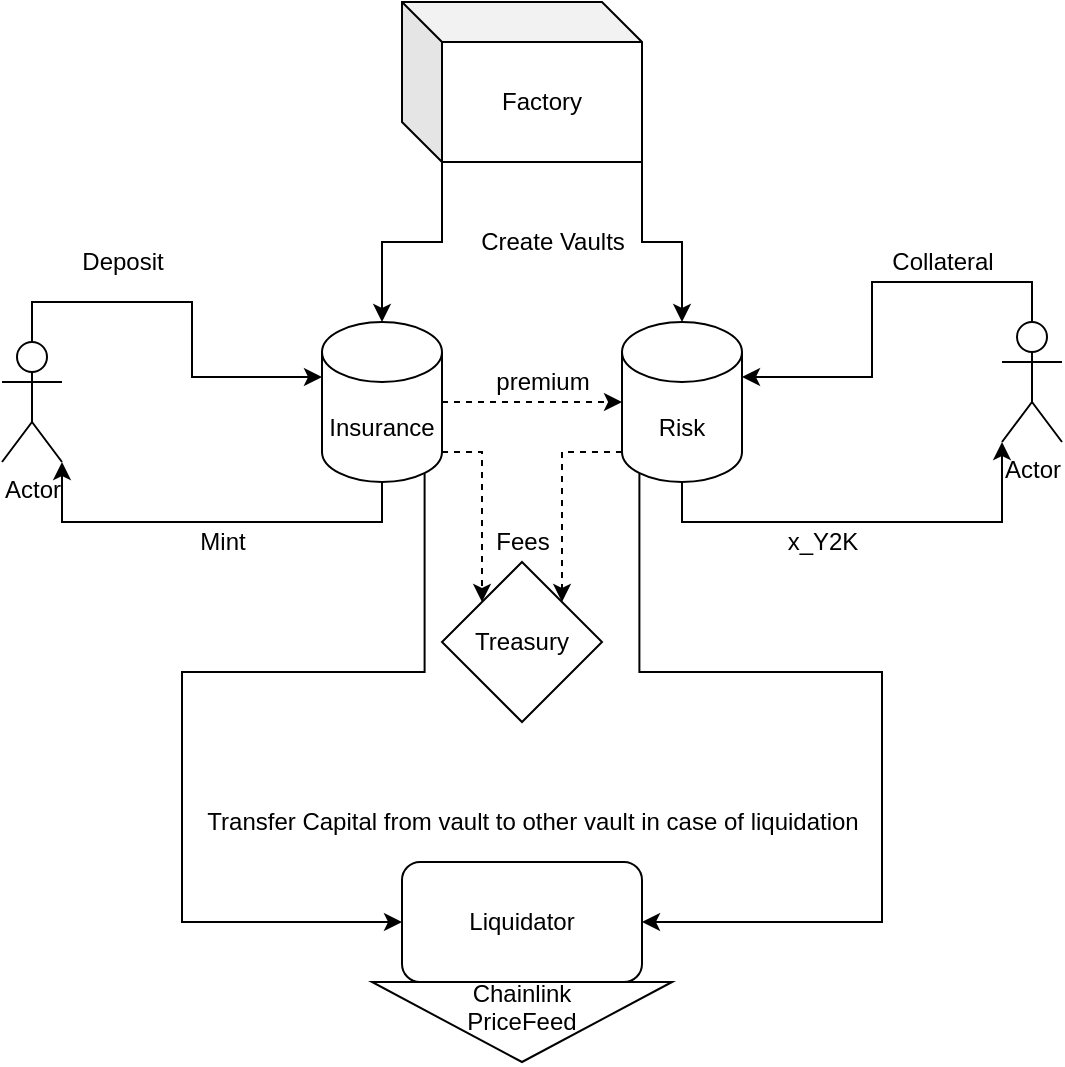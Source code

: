 <mxfile version="17.5.0" type="device" pages="4"><diagram id="p2jZrRvAXjjpebgg3gfe" name="FLOWCHART"><mxGraphModel dx="1065" dy="449" grid="1" gridSize="10" guides="1" tooltips="1" connect="1" arrows="1" fold="1" page="1" pageScale="1" pageWidth="850" pageHeight="1100" math="0" shadow="0"><root><mxCell id="0"/><mxCell id="1" parent="0"/><mxCell id="EqM3Z60gVRz5UgTn71Z5-6" style="edgeStyle=orthogonalEdgeStyle;rounded=0;orthogonalLoop=1;jettySize=auto;html=1;exitX=0;exitY=0;exitDx=20;exitDy=80;exitPerimeter=0;entryX=0.5;entryY=0;entryDx=0;entryDy=0;entryPerimeter=0;" parent="1" source="EqM3Z60gVRz5UgTn71Z5-1" target="EqM3Z60gVRz5UgTn71Z5-4" edge="1"><mxGeometry relative="1" as="geometry"/></mxCell><mxCell id="EqM3Z60gVRz5UgTn71Z5-7" style="edgeStyle=orthogonalEdgeStyle;rounded=0;orthogonalLoop=1;jettySize=auto;html=1;exitX=1;exitY=1;exitDx=0;exitDy=0;exitPerimeter=0;" parent="1" source="EqM3Z60gVRz5UgTn71Z5-1" target="EqM3Z60gVRz5UgTn71Z5-5" edge="1"><mxGeometry relative="1" as="geometry"/></mxCell><mxCell id="EqM3Z60gVRz5UgTn71Z5-1" value="Factory" style="shape=cube;whiteSpace=wrap;html=1;boundedLbl=1;backgroundOutline=1;darkOpacity=0.05;darkOpacity2=0.1;" parent="1" vertex="1"><mxGeometry x="270" y="20" width="120" height="80" as="geometry"/></mxCell><mxCell id="EqM3Z60gVRz5UgTn71Z5-17" style="edgeStyle=orthogonalEdgeStyle;rounded=0;orthogonalLoop=1;jettySize=auto;html=1;exitX=0.5;exitY=1;exitDx=0;exitDy=0;exitPerimeter=0;entryX=1;entryY=1;entryDx=0;entryDy=0;entryPerimeter=0;" parent="1" source="EqM3Z60gVRz5UgTn71Z5-4" target="EqM3Z60gVRz5UgTn71Z5-10" edge="1"><mxGeometry relative="1" as="geometry"/></mxCell><mxCell id="EqM3Z60gVRz5UgTn71Z5-21" style="edgeStyle=orthogonalEdgeStyle;rounded=0;orthogonalLoop=1;jettySize=auto;html=1;exitX=1;exitY=0.5;exitDx=0;exitDy=0;exitPerimeter=0;entryX=0;entryY=0.5;entryDx=0;entryDy=0;entryPerimeter=0;dashed=1;" parent="1" source="EqM3Z60gVRz5UgTn71Z5-4" target="EqM3Z60gVRz5UgTn71Z5-5" edge="1"><mxGeometry relative="1" as="geometry"/></mxCell><mxCell id="EqM3Z60gVRz5UgTn71Z5-26" style="edgeStyle=orthogonalEdgeStyle;rounded=0;orthogonalLoop=1;jettySize=auto;html=1;exitX=1;exitY=1;exitDx=0;exitDy=-15;exitPerimeter=0;entryX=0;entryY=0;entryDx=0;entryDy=0;dashed=1;" parent="1" source="EqM3Z60gVRz5UgTn71Z5-4" target="EqM3Z60gVRz5UgTn71Z5-23" edge="1"><mxGeometry relative="1" as="geometry"/></mxCell><mxCell id="EqM3Z60gVRz5UgTn71Z5-29" style="edgeStyle=orthogonalEdgeStyle;rounded=0;orthogonalLoop=1;jettySize=auto;html=1;exitX=0.855;exitY=1;exitDx=0;exitDy=-4.35;exitPerimeter=0;entryX=0;entryY=0.5;entryDx=0;entryDy=0;" parent="1" source="EqM3Z60gVRz5UgTn71Z5-4" target="EqM3Z60gVRz5UgTn71Z5-28" edge="1"><mxGeometry relative="1" as="geometry"><Array as="points"><mxPoint x="281" y="355"/><mxPoint x="160" y="355"/><mxPoint x="160" y="480"/></Array></mxGeometry></mxCell><mxCell id="EqM3Z60gVRz5UgTn71Z5-4" value="Insurance" style="shape=cylinder3;whiteSpace=wrap;html=1;boundedLbl=1;backgroundOutline=1;size=15;" parent="1" vertex="1"><mxGeometry x="230" y="180" width="60" height="80" as="geometry"/></mxCell><mxCell id="EqM3Z60gVRz5UgTn71Z5-19" style="edgeStyle=orthogonalEdgeStyle;rounded=0;orthogonalLoop=1;jettySize=auto;html=1;exitX=0.5;exitY=1;exitDx=0;exitDy=0;exitPerimeter=0;entryX=0;entryY=1;entryDx=0;entryDy=0;entryPerimeter=0;" parent="1" source="EqM3Z60gVRz5UgTn71Z5-5" target="EqM3Z60gVRz5UgTn71Z5-9" edge="1"><mxGeometry relative="1" as="geometry"/></mxCell><mxCell id="EqM3Z60gVRz5UgTn71Z5-25" style="edgeStyle=orthogonalEdgeStyle;rounded=0;orthogonalLoop=1;jettySize=auto;html=1;exitX=0;exitY=1;exitDx=0;exitDy=-15;exitPerimeter=0;entryX=1;entryY=0;entryDx=0;entryDy=0;dashed=1;" parent="1" source="EqM3Z60gVRz5UgTn71Z5-5" target="EqM3Z60gVRz5UgTn71Z5-23" edge="1"><mxGeometry relative="1" as="geometry"/></mxCell><mxCell id="EqM3Z60gVRz5UgTn71Z5-30" style="edgeStyle=orthogonalEdgeStyle;rounded=0;orthogonalLoop=1;jettySize=auto;html=1;exitX=0.145;exitY=1;exitDx=0;exitDy=-4.35;exitPerimeter=0;entryX=1;entryY=0.5;entryDx=0;entryDy=0;" parent="1" source="EqM3Z60gVRz5UgTn71Z5-5" target="EqM3Z60gVRz5UgTn71Z5-28" edge="1"><mxGeometry relative="1" as="geometry"><Array as="points"><mxPoint x="389" y="355"/><mxPoint x="510" y="355"/><mxPoint x="510" y="480"/></Array></mxGeometry></mxCell><mxCell id="EqM3Z60gVRz5UgTn71Z5-5" value="Risk" style="shape=cylinder3;whiteSpace=wrap;html=1;boundedLbl=1;backgroundOutline=1;size=15;" parent="1" vertex="1"><mxGeometry x="380" y="180" width="60" height="80" as="geometry"/></mxCell><mxCell id="EqM3Z60gVRz5UgTn71Z5-8" value="Create Vaults" style="text;html=1;align=center;verticalAlign=middle;resizable=0;points=[];autosize=1;strokeColor=none;fillColor=none;" parent="1" vertex="1"><mxGeometry x="300" y="130" width="90" height="20" as="geometry"/></mxCell><mxCell id="EqM3Z60gVRz5UgTn71Z5-14" style="edgeStyle=orthogonalEdgeStyle;rounded=0;orthogonalLoop=1;jettySize=auto;html=1;exitX=0.5;exitY=0;exitDx=0;exitDy=0;exitPerimeter=0;entryX=1;entryY=0;entryDx=0;entryDy=27.5;entryPerimeter=0;" parent="1" source="EqM3Z60gVRz5UgTn71Z5-9" target="EqM3Z60gVRz5UgTn71Z5-5" edge="1"><mxGeometry relative="1" as="geometry"/></mxCell><mxCell id="EqM3Z60gVRz5UgTn71Z5-9" value="Actor" style="shape=umlActor;verticalLabelPosition=bottom;verticalAlign=top;html=1;outlineConnect=0;" parent="1" vertex="1"><mxGeometry x="570" y="180" width="30" height="60" as="geometry"/></mxCell><mxCell id="EqM3Z60gVRz5UgTn71Z5-13" style="edgeStyle=orthogonalEdgeStyle;rounded=0;orthogonalLoop=1;jettySize=auto;html=1;exitX=0.5;exitY=0;exitDx=0;exitDy=0;exitPerimeter=0;entryX=0;entryY=0;entryDx=0;entryDy=27.5;entryPerimeter=0;" parent="1" source="EqM3Z60gVRz5UgTn71Z5-10" target="EqM3Z60gVRz5UgTn71Z5-4" edge="1"><mxGeometry relative="1" as="geometry"/></mxCell><mxCell id="EqM3Z60gVRz5UgTn71Z5-10" value="Actor" style="shape=umlActor;verticalLabelPosition=bottom;verticalAlign=top;html=1;outlineConnect=0;" parent="1" vertex="1"><mxGeometry x="70" y="190" width="30" height="60" as="geometry"/></mxCell><mxCell id="EqM3Z60gVRz5UgTn71Z5-15" value="Deposit" style="text;html=1;align=center;verticalAlign=middle;resizable=0;points=[];autosize=1;strokeColor=none;fillColor=none;" parent="1" vertex="1"><mxGeometry x="100" y="140" width="60" height="20" as="geometry"/></mxCell><mxCell id="EqM3Z60gVRz5UgTn71Z5-16" value="Collateral" style="text;html=1;align=center;verticalAlign=middle;resizable=0;points=[];autosize=1;strokeColor=none;fillColor=none;" parent="1" vertex="1"><mxGeometry x="505" y="140" width="70" height="20" as="geometry"/></mxCell><mxCell id="EqM3Z60gVRz5UgTn71Z5-18" value="Mint" style="text;html=1;align=center;verticalAlign=middle;resizable=0;points=[];autosize=1;strokeColor=none;fillColor=none;" parent="1" vertex="1"><mxGeometry x="160" y="280" width="40" height="20" as="geometry"/></mxCell><mxCell id="EqM3Z60gVRz5UgTn71Z5-20" value="x_Y2K" style="text;html=1;align=center;verticalAlign=middle;resizable=0;points=[];autosize=1;strokeColor=none;fillColor=none;" parent="1" vertex="1"><mxGeometry x="455" y="280" width="50" height="20" as="geometry"/></mxCell><mxCell id="EqM3Z60gVRz5UgTn71Z5-22" value="premium" style="text;html=1;align=center;verticalAlign=middle;resizable=0;points=[];autosize=1;strokeColor=none;fillColor=none;" parent="1" vertex="1"><mxGeometry x="310" y="200" width="60" height="20" as="geometry"/></mxCell><mxCell id="EqM3Z60gVRz5UgTn71Z5-23" value="Treasury" style="rhombus;whiteSpace=wrap;html=1;" parent="1" vertex="1"><mxGeometry x="290" y="300" width="80" height="80" as="geometry"/></mxCell><mxCell id="EqM3Z60gVRz5UgTn71Z5-27" value="Fees" style="text;html=1;align=center;verticalAlign=middle;resizable=0;points=[];autosize=1;strokeColor=none;fillColor=none;" parent="1" vertex="1"><mxGeometry x="310" y="280" width="40" height="20" as="geometry"/></mxCell><mxCell id="EqM3Z60gVRz5UgTn71Z5-28" value="Liquidator" style="rounded=1;whiteSpace=wrap;html=1;" parent="1" vertex="1"><mxGeometry x="270" y="450" width="120" height="60" as="geometry"/></mxCell><mxCell id="EqM3Z60gVRz5UgTn71Z5-31" value="Transfer Capital from vault to other vault in case of liquidation" style="text;html=1;align=center;verticalAlign=middle;resizable=0;points=[];autosize=1;strokeColor=none;fillColor=none;" parent="1" vertex="1"><mxGeometry x="165" y="420" width="340" height="20" as="geometry"/></mxCell><mxCell id="EqM3Z60gVRz5UgTn71Z5-32" value="Chainlink&lt;br&gt;PriceFeed&lt;br&gt;&lt;br&gt;" style="triangle;whiteSpace=wrap;html=1;direction=south;" parent="1" vertex="1"><mxGeometry x="255" y="510" width="150" height="40" as="geometry"/></mxCell></root></mxGraphModel></diagram><diagram id="swFsC1-jSdwibTjAae8b" name="ADMIN / Market Maker"><mxGraphModel dx="1278" dy="585" grid="1" gridSize="10" guides="1" tooltips="1" connect="1" arrows="1" fold="1" page="1" pageScale="1" pageWidth="850" pageHeight="1100" math="0" shadow="0"><root><mxCell id="0"/><mxCell id="1" parent="0"/><mxCell id="MpVJ009x12wde4KmimDu-11" style="edgeStyle=orthogonalEdgeStyle;rounded=0;orthogonalLoop=1;jettySize=auto;html=1;exitX=0.5;exitY=0.5;exitDx=0;exitDy=0;exitPerimeter=0;entryX=0;entryY=0.5;entryDx=0;entryDy=0;" parent="1" source="MpVJ009x12wde4KmimDu-1" target="MpVJ009x12wde4KmimDu-7" edge="1"><mxGeometry relative="1" as="geometry"/></mxCell><mxCell id="MpVJ009x12wde4KmimDu-1" value="Admin" style="shape=umlActor;verticalLabelPosition=bottom;verticalAlign=top;html=1;outlineConnect=0;" parent="1" vertex="1"><mxGeometry x="20" y="40" width="30" height="60" as="geometry"/></mxCell><mxCell id="ejQWLlhtHPp6gH9KBLGz-16" style="edgeStyle=orthogonalEdgeStyle;rounded=0;orthogonalLoop=1;jettySize=auto;html=1;exitX=0;exitY=0;exitDx=120;exitDy=50;exitPerimeter=0;" edge="1" parent="1" source="MpVJ009x12wde4KmimDu-2"><mxGeometry relative="1" as="geometry"><mxPoint x="690" y="105" as="targetPoint"/></mxGeometry></mxCell><mxCell id="MpVJ009x12wde4KmimDu-2" value="Factory" style="shape=cube;whiteSpace=wrap;html=1;boundedLbl=1;backgroundOutline=1;darkOpacity=0.05;darkOpacity2=0.1;" parent="1" vertex="1"><mxGeometry x="420" y="30" width="120" height="80" as="geometry"/></mxCell><mxCell id="MpVJ009x12wde4KmimDu-5" value="set Market Params()" style="swimlane;fontStyle=0;childLayout=stackLayout;horizontal=1;startSize=30;horizontalStack=0;resizeParent=1;resizeParentMax=0;resizeLast=0;collapsible=1;marginBottom=0;" parent="1" vertex="1"><mxGeometry x="120" y="20" width="190" height="120" as="geometry"/></mxCell><mxCell id="MpVJ009x12wde4KmimDu-6" value="param: ERC20 address" style="text;strokeColor=none;fillColor=none;align=left;verticalAlign=middle;spacingLeft=4;spacingRight=4;overflow=hidden;points=[[0,0.5],[1,0.5]];portConstraint=eastwest;rotatable=0;" parent="MpVJ009x12wde4KmimDu-5" vertex="1"><mxGeometry y="30" width="190" height="30" as="geometry"/></mxCell><mxCell id="MpVJ009x12wde4KmimDu-7" value="param: Strike Price Range Risk []" style="text;strokeColor=none;fillColor=none;align=left;verticalAlign=middle;spacingLeft=4;spacingRight=4;overflow=hidden;points=[[0,0.5],[1,0.5]];portConstraint=eastwest;rotatable=0;" parent="MpVJ009x12wde4KmimDu-5" vertex="1"><mxGeometry y="60" width="190" height="30" as="geometry"/></mxCell><mxCell id="MpVJ009x12wde4KmimDu-8" value="param: Expiry Date" style="text;strokeColor=none;fillColor=none;align=left;verticalAlign=middle;spacingLeft=4;spacingRight=4;overflow=hidden;points=[[0,0.5],[1,0.5]];portConstraint=eastwest;rotatable=0;" parent="MpVJ009x12wde4KmimDu-5" vertex="1"><mxGeometry y="90" width="190" height="30" as="geometry"/></mxCell><mxCell id="ejQWLlhtHPp6gH9KBLGz-10" style="edgeStyle=orthogonalEdgeStyle;rounded=0;orthogonalLoop=1;jettySize=auto;html=1;exitX=0.5;exitY=0.5;exitDx=0;exitDy=0;exitPerimeter=0;entryX=0;entryY=0;entryDx=0;entryDy=30;entryPerimeter=0;" edge="1" parent="1" source="ejQWLlhtHPp6gH9KBLGz-2" target="ejQWLlhtHPp6gH9KBLGz-8"><mxGeometry relative="1" as="geometry"/></mxCell><mxCell id="ejQWLlhtHPp6gH9KBLGz-2" value="Market Maker" style="shape=umlActor;verticalLabelPosition=bottom;verticalAlign=top;html=1;outlineConnect=0;" vertex="1" parent="1"><mxGeometry x="30" y="240" width="30" height="60" as="geometry"/></mxCell><mxCell id="ejQWLlhtHPp6gH9KBLGz-14" style="edgeStyle=orthogonalEdgeStyle;rounded=0;orthogonalLoop=1;jettySize=auto;html=1;exitX=1;exitY=0;exitDx=0;exitDy=0;entryX=0;entryY=0;entryDx=0;entryDy=15;entryPerimeter=0;" edge="1" parent="1" source="ejQWLlhtHPp6gH9KBLGz-3" target="ejQWLlhtHPp6gH9KBLGz-12"><mxGeometry relative="1" as="geometry"/></mxCell><mxCell id="5NzNPjyAqH1dJfvm4hQ6-1" style="edgeStyle=orthogonalEdgeStyle;rounded=0;orthogonalLoop=1;jettySize=auto;html=1;exitX=0.5;exitY=0;exitDx=0;exitDy=0;entryX=0.5;entryY=0;entryDx=0;entryDy=0;entryPerimeter=0;" edge="1" parent="1" source="ejQWLlhtHPp6gH9KBLGz-3" target="ejQWLlhtHPp6gH9KBLGz-2"><mxGeometry relative="1" as="geometry"/></mxCell><mxCell id="ejQWLlhtHPp6gH9KBLGz-3" value="Create Vaults() payable" style="swimlane;fontStyle=0;childLayout=stackLayout;horizontal=1;startSize=30;horizontalStack=0;resizeParent=1;resizeParentMax=0;resizeLast=0;collapsible=1;marginBottom=0;" vertex="1" parent="1"><mxGeometry x="355" y="220" width="185" height="60" as="geometry"/></mxCell><mxCell id="ejQWLlhtHPp6gH9KBLGz-5" value="param: Amount to deposit" style="text;strokeColor=none;fillColor=none;align=left;verticalAlign=middle;spacingLeft=4;spacingRight=4;overflow=hidden;points=[[0,0.5],[1,0.5]];portConstraint=eastwest;rotatable=0;" vertex="1" parent="ejQWLlhtHPp6gH9KBLGz-3"><mxGeometry y="30" width="185" height="30" as="geometry"/></mxCell><mxCell id="ejQWLlhtHPp6gH9KBLGz-9" style="edgeStyle=orthogonalEdgeStyle;rounded=0;orthogonalLoop=1;jettySize=auto;html=1;exitX=0;exitY=0;exitDx=120;exitDy=50;exitPerimeter=0;entryX=0;entryY=0.5;entryDx=0;entryDy=0;" edge="1" parent="1" source="ejQWLlhtHPp6gH9KBLGz-8" target="ejQWLlhtHPp6gH9KBLGz-5"><mxGeometry relative="1" as="geometry"/></mxCell><mxCell id="ejQWLlhtHPp6gH9KBLGz-8" value="Market" style="shape=cube;whiteSpace=wrap;html=1;boundedLbl=1;backgroundOutline=1;darkOpacity=0.05;darkOpacity2=0.1;" vertex="1" parent="1"><mxGeometry x="160" y="230" width="120" height="80" as="geometry"/></mxCell><mxCell id="ejQWLlhtHPp6gH9KBLGz-11" style="edgeStyle=orthogonalEdgeStyle;rounded=0;orthogonalLoop=1;jettySize=auto;html=1;exitX=1;exitY=0.5;exitDx=0;exitDy=0;entryX=0;entryY=0;entryDx=0;entryDy=30;entryPerimeter=0;" edge="1" parent="1" source="MpVJ009x12wde4KmimDu-7" target="MpVJ009x12wde4KmimDu-2"><mxGeometry relative="1" as="geometry"/></mxCell><mxCell id="ejQWLlhtHPp6gH9KBLGz-12" value="Risk" style="shape=cylinder3;whiteSpace=wrap;html=1;boundedLbl=1;backgroundOutline=1;size=15;" vertex="1" parent="1"><mxGeometry x="640" y="180" width="60" height="80" as="geometry"/></mxCell><mxCell id="ejQWLlhtHPp6gH9KBLGz-13" value="Insurance" style="shape=cylinder3;whiteSpace=wrap;html=1;boundedLbl=1;backgroundOutline=1;size=15;" vertex="1" parent="1"><mxGeometry x="640" y="270" width="60" height="80" as="geometry"/></mxCell><mxCell id="ejQWLlhtHPp6gH9KBLGz-17" value="Market" style="shape=cube;whiteSpace=wrap;html=1;boundedLbl=1;backgroundOutline=1;darkOpacity=0.05;darkOpacity2=0.1;" vertex="1" parent="1"><mxGeometry x="690" y="55" width="120" height="80" as="geometry"/></mxCell><mxCell id="ejQWLlhtHPp6gH9KBLGz-18" style="edgeStyle=orthogonalEdgeStyle;rounded=0;orthogonalLoop=1;jettySize=auto;html=1;exitX=1;exitY=0.5;exitDx=0;exitDy=0;entryX=0;entryY=1;entryDx=0;entryDy=-15;entryPerimeter=0;" edge="1" parent="1" source="ejQWLlhtHPp6gH9KBLGz-5" target="ejQWLlhtHPp6gH9KBLGz-13"><mxGeometry relative="1" as="geometry"><Array as="points"><mxPoint x="540" y="335"/></Array></mxGeometry></mxCell><mxCell id="5NzNPjyAqH1dJfvm4hQ6-2" value="Incentive in Gov Tokens" style="text;html=1;align=center;verticalAlign=middle;resizable=0;points=[];autosize=1;strokeColor=none;fillColor=none;" vertex="1" parent="1"><mxGeometry x="130" y="180" width="140" height="20" as="geometry"/></mxCell><mxCell id="5NzNPjyAqH1dJfvm4hQ6-3" value="Admin" style="shape=umlActor;verticalLabelPosition=bottom;verticalAlign=top;html=1;outlineConnect=0;" vertex="1" parent="1"><mxGeometry x="30" y="380" width="30" height="60" as="geometry"/></mxCell><mxCell id="5NzNPjyAqH1dJfvm4hQ6-4" value="Pausable" style="text;html=1;strokeColor=none;fillColor=none;align=center;verticalAlign=middle;whiteSpace=wrap;rounded=0;" vertex="1" parent="1"><mxGeometry x="90" y="370" width="60" height="30" as="geometry"/></mxCell><mxCell id="5NzNPjyAqH1dJfvm4hQ6-5" value="Upgrade" style="text;html=1;strokeColor=none;fillColor=none;align=center;verticalAlign=middle;whiteSpace=wrap;rounded=0;" vertex="1" parent="1"><mxGeometry x="90" y="400" width="60" height="30" as="geometry"/></mxCell><mxCell id="23mx-hFRbqbbDJHTeNmq-2" value="Stop" style="text;html=1;align=center;verticalAlign=middle;resizable=0;points=[];autosize=1;strokeColor=none;fillColor=none;" vertex="1" parent="1"><mxGeometry x="100" y="440" width="40" height="20" as="geometry"/></mxCell></root></mxGraphModel></diagram><diagram id="KwkLc-0IEPC3fWv4OlCt" name="Users"><mxGraphModel dx="1278" dy="535" grid="1" gridSize="10" guides="1" tooltips="1" connect="1" arrows="1" fold="1" page="1" pageScale="1" pageWidth="850" pageHeight="1100" math="0" shadow="0"><root><mxCell id="0"/><mxCell id="1" parent="0"/><mxCell id="h1UaRJ4We2Z1rPB4dyp9-1" style="edgeStyle=orthogonalEdgeStyle;rounded=0;orthogonalLoop=1;jettySize=auto;html=1;exitX=0.5;exitY=0.5;exitDx=0;exitDy=0;exitPerimeter=0;entryX=0.014;entryY=0.817;entryDx=0;entryDy=0;entryPerimeter=0;" parent="1" source="h1UaRJ4We2Z1rPB4dyp9-2" target="h1UaRJ4We2Z1rPB4dyp9-5" edge="1"><mxGeometry relative="1" as="geometry"/></mxCell><mxCell id="h1UaRJ4We2Z1rPB4dyp9-2" value="Seller of Insurance" style="shape=umlActor;verticalLabelPosition=bottom;verticalAlign=top;html=1;outlineConnect=0;" parent="1" vertex="1"><mxGeometry x="70" y="80" width="30" height="60" as="geometry"/></mxCell><mxCell id="h1UaRJ4We2Z1rPB4dyp9-3" style="edgeStyle=orthogonalEdgeStyle;rounded=0;orthogonalLoop=1;jettySize=auto;html=1;exitX=1;exitY=0;exitDx=0;exitDy=0;entryX=0.5;entryY=0;entryDx=0;entryDy=0;" parent="1" source="h1UaRJ4We2Z1rPB4dyp9-4" target="h1UaRJ4We2Z1rPB4dyp9-11" edge="1"><mxGeometry relative="1" as="geometry"><Array as="points"><mxPoint x="590" y="30"/></Array></mxGeometry></mxCell><mxCell id="h1UaRJ4We2Z1rPB4dyp9-4" value="Sell Insurance () payable" style="swimlane;fontStyle=0;childLayout=stackLayout;horizontal=1;startSize=30;horizontalStack=0;resizeParent=1;resizeParentMax=0;resizeLast=0;collapsible=1;marginBottom=0;" parent="1" vertex="1"><mxGeometry x="200" y="30" width="160" height="120" as="geometry"/></mxCell><mxCell id="h1UaRJ4We2Z1rPB4dyp9-6" value="param: Receiver Address of shares " style="text;strokeColor=none;fillColor=none;align=left;verticalAlign=middle;spacingLeft=4;spacingRight=4;overflow=hidden;points=[[0,0.5],[1,0.5]];portConstraint=eastwest;rotatable=0;" parent="h1UaRJ4We2Z1rPB4dyp9-4" vertex="1"><mxGeometry y="30" width="160" height="30" as="geometry"/></mxCell><mxCell id="h1UaRJ4We2Z1rPB4dyp9-5" value="param: Deposit Collateral" style="text;strokeColor=none;fillColor=none;align=left;verticalAlign=middle;spacingLeft=4;spacingRight=4;overflow=hidden;points=[[0,0.5],[1,0.5]];portConstraint=eastwest;rotatable=0;" parent="h1UaRJ4We2Z1rPB4dyp9-4" vertex="1"><mxGeometry y="60" width="160" height="30" as="geometry"/></mxCell><mxCell id="h1UaRJ4We2Z1rPB4dyp9-7" value="require: Pay Fee" style="text;strokeColor=none;fillColor=none;align=left;verticalAlign=middle;spacingLeft=4;spacingRight=4;overflow=hidden;points=[[0,0.5],[1,0.5]];portConstraint=eastwest;rotatable=0;" parent="h1UaRJ4We2Z1rPB4dyp9-4" vertex="1"><mxGeometry y="90" width="160" height="30" as="geometry"/></mxCell><mxCell id="h1UaRJ4We2Z1rPB4dyp9-8" style="edgeStyle=orthogonalEdgeStyle;rounded=0;orthogonalLoop=1;jettySize=auto;html=1;exitX=0.5;exitY=1;exitDx=0;exitDy=0;exitPerimeter=0;entryX=1;entryY=1;entryDx=0;entryDy=0;entryPerimeter=0;" parent="1" source="h1UaRJ4We2Z1rPB4dyp9-9" target="h1UaRJ4We2Z1rPB4dyp9-2" edge="1"><mxGeometry relative="1" as="geometry"/></mxCell><mxCell id="h1UaRJ4We2Z1rPB4dyp9-9" value="Risk" style="shape=cylinder3;whiteSpace=wrap;html=1;boundedLbl=1;backgroundOutline=1;size=15;" parent="1" vertex="1"><mxGeometry x="460" y="80" width="60" height="80" as="geometry"/></mxCell><mxCell id="h1UaRJ4We2Z1rPB4dyp9-10" style="edgeStyle=orthogonalEdgeStyle;rounded=0;orthogonalLoop=1;jettySize=auto;html=1;exitX=1;exitY=0.5;exitDx=0;exitDy=0;entryX=0;entryY=0;entryDx=0;entryDy=52.5;entryPerimeter=0;" parent="1" source="h1UaRJ4We2Z1rPB4dyp9-5" target="h1UaRJ4We2Z1rPB4dyp9-9" edge="1"><mxGeometry relative="1" as="geometry"/></mxCell><mxCell id="h1UaRJ4We2Z1rPB4dyp9-11" value="Treasury" style="rhombus;whiteSpace=wrap;html=1;" parent="1" vertex="1"><mxGeometry x="550" y="80" width="80" height="80" as="geometry"/></mxCell><mxCell id="MzdAIU4oT1mAhiFb0xnj-1" value="Payment of Fee" style="text;html=1;align=center;verticalAlign=middle;resizable=0;points=[];autosize=1;strokeColor=none;fillColor=none;" parent="1" vertex="1"><mxGeometry x="400" y="10" width="100" height="20" as="geometry"/></mxCell><mxCell id="DHFh5UtOHKZn-ee35vA2-2" style="edgeStyle=orthogonalEdgeStyle;rounded=0;orthogonalLoop=1;jettySize=auto;html=1;exitX=0.5;exitY=0.5;exitDx=0;exitDy=0;exitPerimeter=0;entryX=0.014;entryY=0.817;entryDx=0;entryDy=0;entryPerimeter=0;" parent="1" source="DHFh5UtOHKZn-ee35vA2-3" target="DHFh5UtOHKZn-ee35vA2-6" edge="1"><mxGeometry relative="1" as="geometry"/></mxCell><mxCell id="DHFh5UtOHKZn-ee35vA2-3" value="Buyer of Insurance" style="shape=umlActor;verticalLabelPosition=bottom;verticalAlign=top;html=1;outlineConnect=0;" parent="1" vertex="1"><mxGeometry x="60" y="300" width="30" height="60" as="geometry"/></mxCell><mxCell id="DHFh5UtOHKZn-ee35vA2-4" style="edgeStyle=orthogonalEdgeStyle;rounded=0;orthogonalLoop=1;jettySize=auto;html=1;exitX=1;exitY=0;exitDx=0;exitDy=0;entryX=0.5;entryY=0;entryDx=0;entryDy=0;" parent="1" source="DHFh5UtOHKZn-ee35vA2-5" target="DHFh5UtOHKZn-ee35vA2-17" edge="1"><mxGeometry relative="1" as="geometry"><Array as="points"><mxPoint x="800" y="290"/></Array></mxGeometry></mxCell><mxCell id="DHFh5UtOHKZn-ee35vA2-5" value="Buy Insurance () payable" style="swimlane;fontStyle=0;childLayout=stackLayout;horizontal=1;startSize=30;horizontalStack=0;resizeParent=1;resizeParentMax=0;resizeLast=0;collapsible=1;marginBottom=0;" parent="1" vertex="1"><mxGeometry x="190" y="290" width="160" height="150" as="geometry"/></mxCell><mxCell id="DHFh5UtOHKZn-ee35vA2-6" value="param: Amount to Deposit" style="text;strokeColor=none;fillColor=none;align=left;verticalAlign=middle;spacingLeft=4;spacingRight=4;overflow=hidden;points=[[0,0.5],[1,0.5]];portConstraint=eastwest;rotatable=0;" parent="DHFh5UtOHKZn-ee35vA2-5" vertex="1"><mxGeometry y="30" width="160" height="30" as="geometry"/></mxCell><mxCell id="DHFh5UtOHKZn-ee35vA2-7" value="param: Receiver Address of shares " style="text;strokeColor=none;fillColor=none;align=left;verticalAlign=middle;spacingLeft=4;spacingRight=4;overflow=hidden;points=[[0,0.5],[1,0.5]];portConstraint=eastwest;rotatable=0;" parent="DHFh5UtOHKZn-ee35vA2-5" vertex="1"><mxGeometry y="60" width="160" height="30" as="geometry"/></mxCell><mxCell id="DHFh5UtOHKZn-ee35vA2-9" value="require: Pay Premium Fee" style="text;strokeColor=none;fillColor=none;align=left;verticalAlign=middle;spacingLeft=4;spacingRight=4;overflow=hidden;points=[[0,0.5],[1,0.5]];portConstraint=eastwest;rotatable=0;" parent="DHFh5UtOHKZn-ee35vA2-5" vertex="1"><mxGeometry y="90" width="160" height="30" as="geometry"/></mxCell><mxCell id="vQxu_JudfayIErSEpiLw-35" value="require: Pay Fee" style="text;strokeColor=none;fillColor=none;align=left;verticalAlign=middle;spacingLeft=4;spacingRight=4;overflow=hidden;points=[[0,0.5],[1,0.5]];portConstraint=eastwest;rotatable=0;" vertex="1" parent="DHFh5UtOHKZn-ee35vA2-5"><mxGeometry y="120" width="160" height="30" as="geometry"/></mxCell><mxCell id="DHFh5UtOHKZn-ee35vA2-10" style="edgeStyle=orthogonalEdgeStyle;rounded=0;orthogonalLoop=1;jettySize=auto;html=1;exitX=0.5;exitY=1;exitDx=0;exitDy=0;exitPerimeter=0;entryX=1;entryY=1;entryDx=0;entryDy=0;entryPerimeter=0;" parent="1" source="DHFh5UtOHKZn-ee35vA2-12" target="DHFh5UtOHKZn-ee35vA2-3" edge="1"><mxGeometry relative="1" as="geometry"><Array as="points"><mxPoint x="480" y="490"/><mxPoint x="90" y="490"/></Array></mxGeometry></mxCell><mxCell id="DHFh5UtOHKZn-ee35vA2-11" style="edgeStyle=orthogonalEdgeStyle;rounded=0;orthogonalLoop=1;jettySize=auto;html=1;exitX=1;exitY=0.5;exitDx=0;exitDy=0;exitPerimeter=0;" parent="1" source="DHFh5UtOHKZn-ee35vA2-12" target="DHFh5UtOHKZn-ee35vA2-15" edge="1"><mxGeometry relative="1" as="geometry"/></mxCell><mxCell id="DHFh5UtOHKZn-ee35vA2-12" value="Insurance" style="shape=cylinder3;whiteSpace=wrap;html=1;boundedLbl=1;backgroundOutline=1;size=15;" parent="1" vertex="1"><mxGeometry x="450" y="300" width="60" height="80" as="geometry"/></mxCell><mxCell id="DHFh5UtOHKZn-ee35vA2-13" style="edgeStyle=orthogonalEdgeStyle;rounded=0;orthogonalLoop=1;jettySize=auto;html=1;exitX=1;exitY=0.5;exitDx=0;exitDy=0;entryX=0;entryY=0;entryDx=0;entryDy=52.5;entryPerimeter=0;" parent="1" source="DHFh5UtOHKZn-ee35vA2-6" target="DHFh5UtOHKZn-ee35vA2-12" edge="1"><mxGeometry relative="1" as="geometry"/></mxCell><mxCell id="DHFh5UtOHKZn-ee35vA2-15" value="Risk" style="shape=cylinder3;whiteSpace=wrap;html=1;boundedLbl=1;backgroundOutline=1;size=15;" parent="1" vertex="1"><mxGeometry x="660" y="300" width="60" height="80" as="geometry"/></mxCell><mxCell id="DHFh5UtOHKZn-ee35vA2-16" value="Premium fee" style="text;html=1;align=center;verticalAlign=middle;resizable=0;points=[];autosize=1;strokeColor=none;fillColor=none;" parent="1" vertex="1"><mxGeometry x="550" y="320" width="80" height="20" as="geometry"/></mxCell><mxCell id="DHFh5UtOHKZn-ee35vA2-17" value="Treasury" style="rhombus;whiteSpace=wrap;html=1;" parent="1" vertex="1"><mxGeometry x="760" y="300" width="80" height="80" as="geometry"/></mxCell><mxCell id="DHFh5UtOHKZn-ee35vA2-18" value="Payment of Fee" style="text;html=1;align=center;verticalAlign=middle;resizable=0;points=[];autosize=1;strokeColor=none;fillColor=none;" parent="1" vertex="1"><mxGeometry x="530" y="270" width="100" height="20" as="geometry"/></mxCell><mxCell id="MpVamh5tM65K03fzIivG-1" style="edgeStyle=orthogonalEdgeStyle;rounded=0;orthogonalLoop=1;jettySize=auto;html=1;exitX=0.5;exitY=0.5;exitDx=0;exitDy=0;exitPerimeter=0;entryX=0.25;entryY=0;entryDx=0;entryDy=0;" parent="1" source="MpVamh5tM65K03fzIivG-2" target="MpVamh5tM65K03fzIivG-4" edge="1"><mxGeometry relative="1" as="geometry"/></mxCell><mxCell id="MpVamh5tM65K03fzIivG-2" value="Keeper" style="shape=umlActor;verticalLabelPosition=bottom;verticalAlign=top;html=1;outlineConnect=0;" parent="1" vertex="1"><mxGeometry x="70" y="530" width="30" height="60" as="geometry"/></mxCell><mxCell id="MpVamh5tM65K03fzIivG-3" style="edgeStyle=orthogonalEdgeStyle;rounded=0;orthogonalLoop=1;jettySize=auto;html=1;exitX=1;exitY=0;exitDx=0;exitDy=0;entryX=0.5;entryY=0;entryDx=0;entryDy=0;entryPerimeter=0;" parent="1" source="MpVamh5tM65K03fzIivG-4" target="MpVamh5tM65K03fzIivG-10" edge="1"><mxGeometry relative="1" as="geometry"/></mxCell><mxCell id="vQxu_JudfayIErSEpiLw-8" style="edgeStyle=orthogonalEdgeStyle;rounded=0;orthogonalLoop=1;jettySize=auto;html=1;exitX=1;exitY=0;exitDx=0;exitDy=0;entryX=0;entryY=0;entryDx=0;entryDy=15;entryPerimeter=0;" edge="1" parent="1" source="MpVamh5tM65K03fzIivG-4" target="vQxu_JudfayIErSEpiLw-6"><mxGeometry relative="1" as="geometry"/></mxCell><mxCell id="MpVamh5tM65K03fzIivG-4" value="Liquidate Risk ()" style="swimlane;fontStyle=0;childLayout=stackLayout;horizontal=1;startSize=30;horizontalStack=0;resizeParent=1;resizeParentMax=0;resizeLast=0;collapsible=1;marginBottom=0;" parent="1" vertex="1"><mxGeometry x="210" y="550" width="180" height="90" as="geometry"/></mxCell><mxCell id="MpVamh5tM65K03fzIivG-6" value="if: liquidation event occurred" style="text;strokeColor=none;fillColor=none;align=left;verticalAlign=middle;spacingLeft=4;spacingRight=4;overflow=hidden;points=[[0,0.5],[1,0.5]];portConstraint=eastwest;rotatable=0;" parent="MpVamh5tM65K03fzIivG-4" vertex="1"><mxGeometry y="30" width="180" height="30" as="geometry"/></mxCell><mxCell id="MpVamh5tM65K03fzIivG-7" value="execute transfers to holders" style="text;strokeColor=none;fillColor=none;align=left;verticalAlign=middle;spacingLeft=4;spacingRight=4;overflow=hidden;points=[[0,0.5],[1,0.5]];portConstraint=eastwest;rotatable=0;" parent="MpVamh5tM65K03fzIivG-4" vertex="1"><mxGeometry y="60" width="180" height="30" as="geometry"/></mxCell><mxCell id="MpVamh5tM65K03fzIivG-10" value="Risk" style="shape=cylinder3;whiteSpace=wrap;html=1;boundedLbl=1;backgroundOutline=1;size=15;" parent="1" vertex="1"><mxGeometry x="480" y="585" width="60" height="80" as="geometry"/></mxCell><mxCell id="MpVamh5tM65K03fzIivG-11" value="Burn Shares" style="text;html=1;align=center;verticalAlign=middle;resizable=0;points=[];autosize=1;strokeColor=none;fillColor=none;" parent="1" vertex="1"><mxGeometry x="620" y="880" width="80" height="20" as="geometry"/></mxCell><mxCell id="MpVamh5tM65K03fzIivG-13" style="edgeStyle=orthogonalEdgeStyle;rounded=0;orthogonalLoop=1;jettySize=auto;html=1;exitX=0.5;exitY=0.5;exitDx=0;exitDy=0;exitPerimeter=0;entryX=0.25;entryY=0;entryDx=0;entryDy=0;" parent="1" source="MpVamh5tM65K03fzIivG-14" target="MpVamh5tM65K03fzIivG-16" edge="1"><mxGeometry relative="1" as="geometry"/></mxCell><mxCell id="MpVamh5tM65K03fzIivG-14" value="Keeper" style="shape=umlActor;verticalLabelPosition=bottom;verticalAlign=top;html=1;outlineConnect=0;" parent="1" vertex="1"><mxGeometry x="70" y="780" width="30" height="60" as="geometry"/></mxCell><mxCell id="MpVamh5tM65K03fzIivG-15" style="edgeStyle=orthogonalEdgeStyle;rounded=0;orthogonalLoop=1;jettySize=auto;html=1;exitX=1;exitY=0;exitDx=0;exitDy=0;entryX=0.5;entryY=0;entryDx=0;entryDy=0;entryPerimeter=0;" parent="1" source="MpVamh5tM65K03fzIivG-16" target="MpVamh5tM65K03fzIivG-22" edge="1"><mxGeometry relative="1" as="geometry"/></mxCell><mxCell id="vQxu_JudfayIErSEpiLw-18" style="edgeStyle=orthogonalEdgeStyle;rounded=0;orthogonalLoop=1;jettySize=auto;html=1;exitX=0.75;exitY=0;exitDx=0;exitDy=0;entryX=0;entryY=0;entryDx=0;entryDy=15;entryPerimeter=0;" edge="1" parent="1" source="MpVamh5tM65K03fzIivG-16" target="vQxu_JudfayIErSEpiLw-15"><mxGeometry relative="1" as="geometry"/></mxCell><mxCell id="MpVamh5tM65K03fzIivG-16" value="Liquidate Insurance ()" style="swimlane;fontStyle=0;childLayout=stackLayout;horizontal=1;startSize=30;horizontalStack=0;resizeParent=1;resizeParentMax=0;resizeLast=0;collapsible=1;marginBottom=0;" parent="1" vertex="1"><mxGeometry x="210" y="800" width="200" height="90" as="geometry"/></mxCell><mxCell id="MpVamh5tM65K03fzIivG-18" value="if: liquidation event occurred" style="text;strokeColor=none;fillColor=none;align=left;verticalAlign=middle;spacingLeft=4;spacingRight=4;overflow=hidden;points=[[0,0.5],[1,0.5]];portConstraint=eastwest;rotatable=0;" parent="MpVamh5tM65K03fzIivG-16" vertex="1"><mxGeometry y="30" width="200" height="30" as="geometry"/></mxCell><mxCell id="vQxu_JudfayIErSEpiLw-19" value="Execute transfers to token holders" style="text;strokeColor=none;fillColor=none;align=left;verticalAlign=middle;spacingLeft=4;spacingRight=4;overflow=hidden;points=[[0,0.5],[1,0.5]];portConstraint=eastwest;rotatable=0;" vertex="1" parent="MpVamh5tM65K03fzIivG-16"><mxGeometry y="60" width="200" height="30" as="geometry"/></mxCell><mxCell id="MpVamh5tM65K03fzIivG-22" value="Insurance" style="shape=cylinder3;whiteSpace=wrap;html=1;boundedLbl=1;backgroundOutline=1;size=15;" parent="1" vertex="1"><mxGeometry x="480" y="835" width="60" height="80" as="geometry"/></mxCell><mxCell id="MpVamh5tM65K03fzIivG-23" value="Burn Shares" style="text;html=1;align=center;verticalAlign=middle;resizable=0;points=[];autosize=1;strokeColor=none;fillColor=none;" parent="1" vertex="1"><mxGeometry x="610" y="645" width="80" height="20" as="geometry"/></mxCell><mxCell id="MpVamh5tM65K03fzIivG-24" value="Fee in Gov Tokens to Keeper" style="text;html=1;align=center;verticalAlign=middle;resizable=0;points=[];autosize=1;strokeColor=none;fillColor=none;" parent="1" vertex="1"><mxGeometry x="170" y="915" width="170" height="20" as="geometry"/></mxCell><mxCell id="eB8-A8r-tD5sGqMTyhnQ-1" value="until last block of start epoch" style="text;html=1;align=center;verticalAlign=middle;resizable=0;points=[];autosize=1;strokeColor=none;fillColor=none;" vertex="1" parent="1"><mxGeometry x="195" y="150" width="170" height="20" as="geometry"/></mxCell><mxCell id="eB8-A8r-tD5sGqMTyhnQ-2" value="until last block of start epoch" style="text;html=1;align=center;verticalAlign=middle;resizable=0;points=[];autosize=1;strokeColor=none;fillColor=none;" vertex="1" parent="1"><mxGeometry x="190" y="450" width="170" height="20" as="geometry"/></mxCell><mxCell id="MpVamh5tM65K03fzIivG-12" value="Fee in Gov Tokens to keeper" style="text;html=1;align=center;verticalAlign=middle;resizable=0;points=[];autosize=1;strokeColor=none;fillColor=none;" parent="1" vertex="1"><mxGeometry x="140" y="700" width="170" height="20" as="geometry"/></mxCell><mxCell id="vQxu_JudfayIErSEpiLw-12" style="edgeStyle=orthogonalEdgeStyle;rounded=0;orthogonalLoop=1;jettySize=auto;html=1;exitX=0.5;exitY=0.5;exitDx=0;exitDy=0;exitPerimeter=0;entryX=1;entryY=0;entryDx=0;entryDy=52.5;entryPerimeter=0;" edge="1" parent="1" source="vQxu_JudfayIErSEpiLw-4" target="MpVamh5tM65K03fzIivG-10"><mxGeometry relative="1" as="geometry"/></mxCell><mxCell id="vQxu_JudfayIErSEpiLw-4" value="Buyer of Insurance" style="shape=umlActor;verticalLabelPosition=bottom;verticalAlign=top;html=1;outlineConnect=0;" vertex="1" parent="1"><mxGeometry x="785" y="595" width="30" height="60" as="geometry"/></mxCell><mxCell id="vQxu_JudfayIErSEpiLw-7" style="edgeStyle=orthogonalEdgeStyle;rounded=0;orthogonalLoop=1;jettySize=auto;html=1;exitX=1;exitY=0.5;exitDx=0;exitDy=0;exitPerimeter=0;entryX=0.932;entryY=-0.047;entryDx=0;entryDy=0;entryPerimeter=0;" edge="1" parent="1" source="vQxu_JudfayIErSEpiLw-6"><mxGeometry relative="1" as="geometry"><mxPoint x="813" y="593.59" as="targetPoint"/></mxGeometry></mxCell><mxCell id="vQxu_JudfayIErSEpiLw-6" value="Insurance" style="shape=cylinder3;whiteSpace=wrap;html=1;boundedLbl=1;backgroundOutline=1;size=15;" vertex="1" parent="1"><mxGeometry x="550" y="490" width="60" height="80" as="geometry"/></mxCell><mxCell id="vQxu_JudfayIErSEpiLw-9" value="Transfer of Insured %" style="text;html=1;align=center;verticalAlign=middle;resizable=0;points=[];autosize=1;strokeColor=none;fillColor=none;" vertex="1" parent="1"><mxGeometry x="640" y="510" width="130" height="20" as="geometry"/></mxCell><mxCell id="vQxu_JudfayIErSEpiLw-14" style="edgeStyle=orthogonalEdgeStyle;rounded=0;orthogonalLoop=1;jettySize=auto;html=1;exitX=0.5;exitY=0.5;exitDx=0;exitDy=0;exitPerimeter=0;entryX=1;entryY=0.5;entryDx=0;entryDy=0;entryPerimeter=0;" edge="1" parent="1" source="vQxu_JudfayIErSEpiLw-13" target="MpVamh5tM65K03fzIivG-22"><mxGeometry relative="1" as="geometry"/></mxCell><mxCell id="vQxu_JudfayIErSEpiLw-13" value="Seller of Insurance" style="shape=umlActor;verticalLabelPosition=bottom;verticalAlign=top;html=1;outlineConnect=0;" vertex="1" parent="1"><mxGeometry x="770" y="830" width="30" height="60" as="geometry"/></mxCell><mxCell id="vQxu_JudfayIErSEpiLw-16" style="edgeStyle=orthogonalEdgeStyle;rounded=0;orthogonalLoop=1;jettySize=auto;html=1;exitX=1;exitY=0.5;exitDx=0;exitDy=0;exitPerimeter=0;entryX=0.5;entryY=0;entryDx=0;entryDy=0;entryPerimeter=0;" edge="1" parent="1" source="vQxu_JudfayIErSEpiLw-15" target="vQxu_JudfayIErSEpiLw-13"><mxGeometry relative="1" as="geometry"/></mxCell><mxCell id="vQxu_JudfayIErSEpiLw-15" value="Risk" style="shape=cylinder3;whiteSpace=wrap;html=1;boundedLbl=1;backgroundOutline=1;size=15;" vertex="1" parent="1"><mxGeometry x="560" y="740" width="60" height="80" as="geometry"/></mxCell><mxCell id="vQxu_JudfayIErSEpiLw-17" value="Premium Fee receive" style="text;html=1;align=center;verticalAlign=middle;resizable=0;points=[];autosize=1;strokeColor=none;fillColor=none;" vertex="1" parent="1"><mxGeometry x="645" y="760" width="130" height="20" as="geometry"/></mxCell><mxCell id="vQxu_JudfayIErSEpiLw-21" style="edgeStyle=orthogonalEdgeStyle;rounded=0;orthogonalLoop=1;jettySize=auto;html=1;exitX=1;exitY=0.5;exitDx=0;exitDy=0;entryX=0;entryY=0.333;entryDx=0;entryDy=0;entryPerimeter=0;" edge="1" parent="1" source="vQxu_JudfayIErSEpiLw-19" target="MpVamh5tM65K03fzIivG-14"><mxGeometry relative="1" as="geometry"><Array as="points"><mxPoint x="430" y="875"/><mxPoint x="430" y="910"/><mxPoint x="155" y="910"/><mxPoint x="155" y="860"/><mxPoint x="50" y="860"/><mxPoint x="50" y="800"/></Array></mxGeometry></mxCell><mxCell id="vQxu_JudfayIErSEpiLw-22" style="edgeStyle=orthogonalEdgeStyle;rounded=0;orthogonalLoop=1;jettySize=auto;html=1;exitX=1;exitY=0.5;exitDx=0;exitDy=0;" edge="1" parent="1" source="MpVamh5tM65K03fzIivG-7"><mxGeometry relative="1" as="geometry"><mxPoint x="70" y="590" as="targetPoint"/><Array as="points"><mxPoint x="410" y="625"/><mxPoint x="410" y="730"/><mxPoint x="20" y="730"/><mxPoint x="20" y="590"/></Array></mxGeometry></mxCell><mxCell id="vQxu_JudfayIErSEpiLw-29" style="edgeStyle=orthogonalEdgeStyle;rounded=0;orthogonalLoop=1;jettySize=auto;html=1;exitX=0.5;exitY=0.5;exitDx=0;exitDy=0;exitPerimeter=0;" edge="1" parent="1" source="vQxu_JudfayIErSEpiLw-23" target="vQxu_JudfayIErSEpiLw-27"><mxGeometry relative="1" as="geometry"/></mxCell><mxCell id="vQxu_JudfayIErSEpiLw-23" value="Seller of Insurance" style="shape=umlActor;verticalLabelPosition=bottom;verticalAlign=top;html=1;outlineConnect=0;" vertex="1" parent="1"><mxGeometry x="60" y="990" width="30" height="60" as="geometry"/></mxCell><mxCell id="vQxu_JudfayIErSEpiLw-30" style="edgeStyle=orthogonalEdgeStyle;rounded=0;orthogonalLoop=1;jettySize=auto;html=1;exitX=0.5;exitY=1;exitDx=0;exitDy=0;exitPerimeter=0;entryX=1;entryY=1;entryDx=0;entryDy=0;entryPerimeter=0;" edge="1" parent="1" source="vQxu_JudfayIErSEpiLw-24" target="vQxu_JudfayIErSEpiLw-23"><mxGeometry relative="1" as="geometry"/></mxCell><mxCell id="vQxu_JudfayIErSEpiLw-24" value="Risk" style="shape=cylinder3;whiteSpace=wrap;html=1;boundedLbl=1;backgroundOutline=1;size=15;" vertex="1" parent="1"><mxGeometry x="580" y="980" width="60" height="80" as="geometry"/></mxCell><mxCell id="vQxu_JudfayIErSEpiLw-26" value="NO Liquidate Risk ()" style="swimlane;fontStyle=0;childLayout=stackLayout;horizontal=1;startSize=30;horizontalStack=0;resizeParent=1;resizeParentMax=0;resizeLast=0;collapsible=1;marginBottom=0;" vertex="1" parent="1"><mxGeometry x="210" y="975" width="200" height="90" as="geometry"/></mxCell><mxCell id="vQxu_JudfayIErSEpiLw-27" value="if: NO liquidation event occurred" style="text;strokeColor=none;fillColor=none;align=left;verticalAlign=middle;spacingLeft=4;spacingRight=4;overflow=hidden;points=[[0,0.5],[1,0.5]];portConstraint=eastwest;rotatable=0;" vertex="1" parent="vQxu_JudfayIErSEpiLw-26"><mxGeometry y="30" width="200" height="30" as="geometry"/></mxCell><mxCell id="vQxu_JudfayIErSEpiLw-28" value="Execute transfers to token holders" style="text;strokeColor=none;fillColor=none;align=left;verticalAlign=middle;spacingLeft=4;spacingRight=4;overflow=hidden;points=[[0,0.5],[1,0.5]];portConstraint=eastwest;rotatable=0;" vertex="1" parent="vQxu_JudfayIErSEpiLw-26"><mxGeometry y="60" width="200" height="30" as="geometry"/></mxCell><mxCell id="vQxu_JudfayIErSEpiLw-31" value="Collateral back + Premium" style="text;html=1;align=center;verticalAlign=middle;resizable=0;points=[];autosize=1;strokeColor=none;fillColor=none;" vertex="1" parent="1"><mxGeometry x="265" y="1080" width="160" height="20" as="geometry"/></mxCell><mxCell id="vQxu_JudfayIErSEpiLw-32" style="edgeStyle=orthogonalEdgeStyle;rounded=0;orthogonalLoop=1;jettySize=auto;html=1;exitX=1;exitY=0.5;exitDx=0;exitDy=0;entryX=0;entryY=0.5;entryDx=0;entryDy=0;entryPerimeter=0;" edge="1" parent="1" source="vQxu_JudfayIErSEpiLw-27" target="vQxu_JudfayIErSEpiLw-24"><mxGeometry relative="1" as="geometry"/></mxCell><mxCell id="vQxu_JudfayIErSEpiLw-36" style="edgeStyle=orthogonalEdgeStyle;rounded=0;orthogonalLoop=1;jettySize=auto;html=1;exitX=0.5;exitY=0.5;exitDx=0;exitDy=0;exitPerimeter=0;" edge="1" source="vQxu_JudfayIErSEpiLw-37" target="vQxu_JudfayIErSEpiLw-41" parent="1"><mxGeometry relative="1" as="geometry"/></mxCell><mxCell id="vQxu_JudfayIErSEpiLw-37" value="Buyer of Insurance" style="shape=umlActor;verticalLabelPosition=bottom;verticalAlign=top;html=1;outlineConnect=0;" vertex="1" parent="1"><mxGeometry x="60" y="1155" width="30" height="60" as="geometry"/></mxCell><mxCell id="vQxu_JudfayIErSEpiLw-39" value="Insurance" style="shape=cylinder3;whiteSpace=wrap;html=1;boundedLbl=1;backgroundOutline=1;size=15;" vertex="1" parent="1"><mxGeometry x="580" y="1145" width="60" height="80" as="geometry"/></mxCell><mxCell id="vQxu_JudfayIErSEpiLw-40" value="NO Liquidate Insurance()" style="swimlane;fontStyle=0;childLayout=stackLayout;horizontal=1;startSize=30;horizontalStack=0;resizeParent=1;resizeParentMax=0;resizeLast=0;collapsible=1;marginBottom=0;" vertex="1" parent="1"><mxGeometry x="210" y="1140" width="200" height="90" as="geometry"/></mxCell><mxCell id="vQxu_JudfayIErSEpiLw-41" value="if: NO liquidation event occurred" style="text;strokeColor=none;fillColor=none;align=left;verticalAlign=middle;spacingLeft=4;spacingRight=4;overflow=hidden;points=[[0,0.5],[1,0.5]];portConstraint=eastwest;rotatable=0;" vertex="1" parent="vQxu_JudfayIErSEpiLw-40"><mxGeometry y="30" width="200" height="30" as="geometry"/></mxCell><mxCell id="vQxu_JudfayIErSEpiLw-42" value="Execute transfers to token holders" style="text;strokeColor=none;fillColor=none;align=left;verticalAlign=middle;spacingLeft=4;spacingRight=4;overflow=hidden;points=[[0,0.5],[1,0.5]];portConstraint=eastwest;rotatable=0;" vertex="1" parent="vQxu_JudfayIErSEpiLw-40"><mxGeometry y="60" width="200" height="30" as="geometry"/></mxCell><mxCell id="vQxu_JudfayIErSEpiLw-43" style="edgeStyle=orthogonalEdgeStyle;rounded=0;orthogonalLoop=1;jettySize=auto;html=1;exitX=1;exitY=0.5;exitDx=0;exitDy=0;entryX=0;entryY=0.5;entryDx=0;entryDy=0;entryPerimeter=0;" edge="1" source="vQxu_JudfayIErSEpiLw-41" target="vQxu_JudfayIErSEpiLw-39" parent="1"><mxGeometry relative="1" as="geometry"/></mxCell></root></mxGraphModel></diagram><diagram id="gO26li4f-cLxfrN--2b_" name="Vault"><mxGraphModel dx="1278" dy="535" grid="1" gridSize="10" guides="1" tooltips="1" connect="1" arrows="1" fold="1" page="1" pageScale="1" pageWidth="850" pageHeight="1100" math="0" shadow="0"><root><mxCell id="0"/><mxCell id="1" parent="0"/><mxCell id="84cUX87IQhQEKkKGnG9o-2" value="VAULT" style="shape=cylinder3;whiteSpace=wrap;html=1;boundedLbl=1;backgroundOutline=1;size=15;" parent="1" vertex="1"><mxGeometry x="80" y="80" width="150" height="180" as="geometry"/></mxCell><mxCell id="84cUX87IQhQEKkKGnG9o-3" value="Add Price ()" style="swimlane;fontStyle=0;childLayout=stackLayout;horizontal=1;startSize=30;horizontalStack=0;resizeParent=1;resizeParentMax=0;resizeLast=0;collapsible=1;marginBottom=0;" parent="1" vertex="1"><mxGeometry x="350" y="100" width="290" height="90" as="geometry"/></mxCell><mxCell id="84cUX87IQhQEKkKGnG9o-4" value="param: price" style="text;strokeColor=none;fillColor=none;align=left;verticalAlign=middle;spacingLeft=4;spacingRight=4;overflow=hidden;points=[[0,0.5],[1,0.5]];portConstraint=eastwest;rotatable=0;" parent="84cUX87IQhQEKkKGnG9o-3" vertex="1"><mxGeometry y="30" width="290" height="30" as="geometry"/></mxCell><mxCell id="84cUX87IQhQEKkKGnG9o-8" value="param: receiver" style="text;strokeColor=none;fillColor=none;align=left;verticalAlign=middle;spacingLeft=4;spacingRight=4;overflow=hidden;points=[[0,0.5],[1,0.5]];portConstraint=eastwest;rotatable=0;" parent="84cUX87IQhQEKkKGnG9o-3" vertex="1"><mxGeometry y="60" width="290" height="30" as="geometry"/></mxCell><mxCell id="84cUX87IQhQEKkKGnG9o-7" value="&lt;p style=&quot;margin: 0px ; margin-top: 4px ; text-align: center ; text-decoration: underline&quot;&gt;&lt;b&gt;Contract : variables&lt;/b&gt;&lt;/p&gt;&lt;hr&gt;&lt;p style=&quot;margin: 0px ; margin-left: 8px&quot;&gt;&lt;span&gt;ERC20 asset;&lt;/span&gt;&lt;br&gt;&lt;/p&gt;" style="verticalAlign=top;align=left;overflow=fill;fontSize=12;fontFamily=Helvetica;html=1;" parent="1" vertex="1"><mxGeometry x="75" y="270" width="160" height="90" as="geometry"/></mxCell><mxCell id="84cUX87IQhQEKkKGnG9o-9" value="Get TVL ()" style="swimlane;fontStyle=0;childLayout=stackLayout;horizontal=1;startSize=30;horizontalStack=0;resizeParent=1;resizeParentMax=0;resizeLast=0;collapsible=1;marginBottom=0;" parent="1" vertex="1"><mxGeometry x="350" y="300" width="290" height="60" as="geometry"/></mxCell><mxCell id="84cUX87IQhQEKkKGnG9o-10" value="return: getBalanceBatch(accounts, prices);" style="text;strokeColor=none;fillColor=none;align=left;verticalAlign=middle;spacingLeft=4;spacingRight=4;overflow=hidden;points=[[0,0.5],[1,0.5]];portConstraint=eastwest;rotatable=0;" parent="84cUX87IQhQEKkKGnG9o-9" vertex="1"><mxGeometry y="30" width="290" height="30" as="geometry"/></mxCell></root></mxGraphModel></diagram></mxfile>